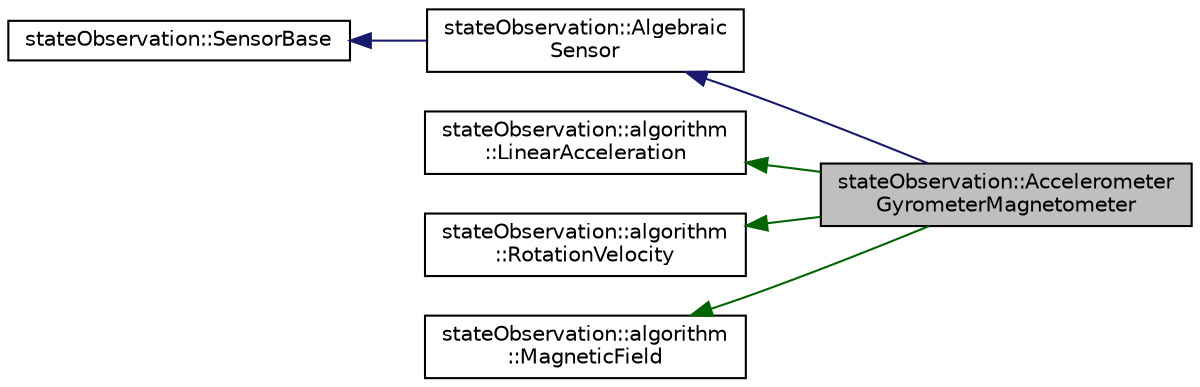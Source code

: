 digraph "stateObservation::AccelerometerGyrometerMagnetometer"
{
  edge [fontname="Helvetica",fontsize="10",labelfontname="Helvetica",labelfontsize="10"];
  node [fontname="Helvetica",fontsize="10",shape=record];
  rankdir="LR";
  Node0 [label="stateObservation::Accelerometer\lGyrometerMagnetometer",height=0.2,width=0.4,color="black", fillcolor="grey75", style="filled", fontcolor="black"];
  Node1 -> Node0 [dir="back",color="midnightblue",fontsize="10",style="solid",fontname="Helvetica"];
  Node1 [label="stateObservation::Algebraic\lSensor",height=0.2,width=0.4,color="black", fillcolor="white", style="filled",URL="$classstateObservation_1_1AlgebraicSensor.html",tooltip="The base class for algebraic sensors. Algebraic sensors are sensors which depend only on the state va..."];
  Node2 -> Node1 [dir="back",color="midnightblue",fontsize="10",style="solid",fontname="Helvetica"];
  Node2 [label="stateObservation::SensorBase",height=0.2,width=0.4,color="black", fillcolor="white", style="filled",URL="$classstateObservation_1_1SensorBase.html",tooltip="The base class for sensors. This must be derived to implement a sensor. "];
  Node3 -> Node0 [dir="back",color="darkgreen",fontsize="10",style="solid",fontname="Helvetica"];
  Node3 [label="stateObservation::algorithm\l::LinearAcceleration",height=0.2,width=0.4,color="black", fillcolor="white", style="filled",URL="$classstateObservation_1_1algorithm_1_1LinearAcceleration.html",tooltip="Implements the measurements given by an accelerometer. "];
  Node4 -> Node0 [dir="back",color="darkgreen",fontsize="10",style="solid",fontname="Helvetica"];
  Node4 [label="stateObservation::algorithm\l::RotationVelocity",height=0.2,width=0.4,color="black", fillcolor="white", style="filled",URL="$classstateObservation_1_1algorithm_1_1RotationVelocity.html",tooltip="Implements the gyrometer measurement algorithm. "];
  Node5 -> Node0 [dir="back",color="darkgreen",fontsize="10",style="solid",fontname="Helvetica"];
  Node5 [label="stateObservation::algorithm\l::MagneticField",height=0.2,width=0.4,color="black", fillcolor="white", style="filled",URL="$classstateObservation_1_1algorithm_1_1MagneticField.html",tooltip="Implements the measurements given by an magnetometer. "];
}

